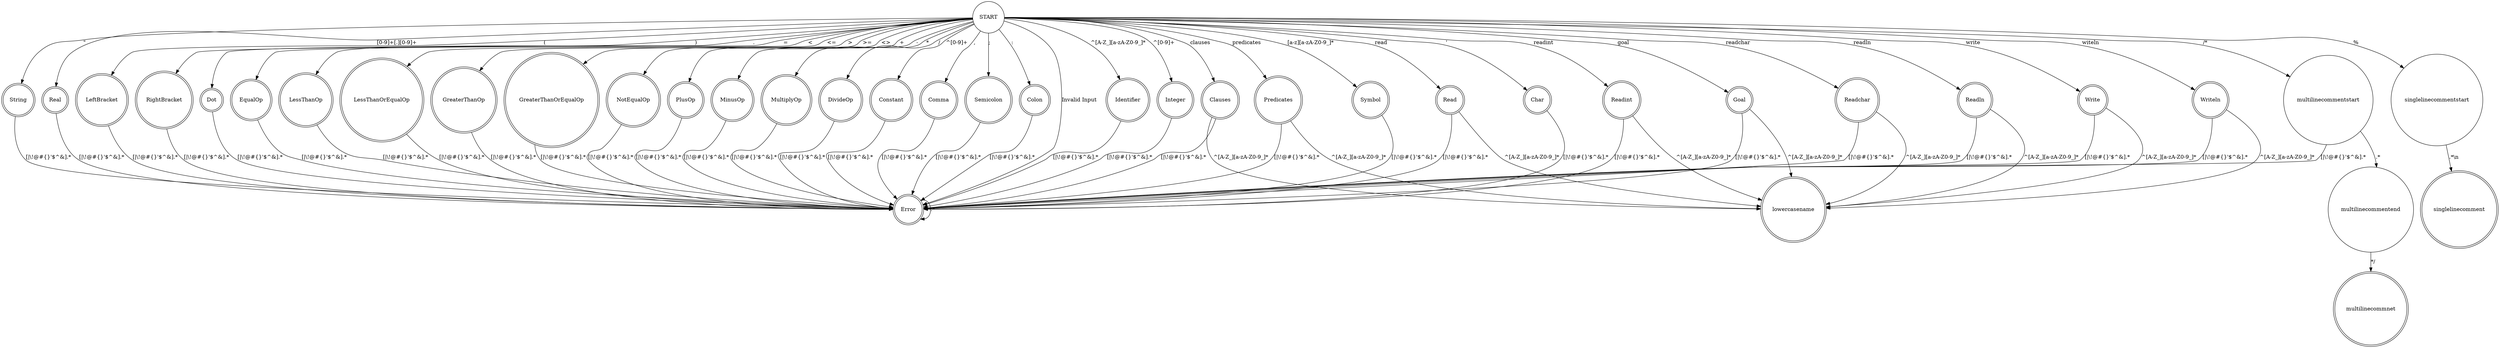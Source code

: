 digraph DFA {
    node [shape=doublecircle]; Error Predicates lowercasename Clauses Goal Identifier Integer Symbol Char String Real singlelinecomment multilinecommnet LeftBracket RightBracket Dot EqualOp LessThanOp LessThanOrEqualOp GreaterThanOp GreaterThanOrEqualOp NotEqualOp PlusOp MinusOp MultiplyOp DivideOp Constant Comma Semicolon Colon Read Readint Readchar Readln Write Writeln;
    node [shape=circle]; START Error;


    ######################  ReservedWords  ######################
    //Predicates
    START -> Predicates [label="predicates"];
    Predicates -> lowercasename [label="^[A-Z_][a-zA-Z0-9_]*"]
    Predicates -> Error [label="[|\\!@#{}'$^&].*"]

    //Clauses
    START -> Clauses [label="clauses"];
    Clauses -> lowercasename [label="^[A-Z_][a-zA-Z0-9_]*"]
    Clauses -> Error [label="[|\\!@#{}'$^&].*"]

    //Goal
    START -> Goal [label="goal"];
    Goal -> lowercasename[label="^[A-Z_][a-zA-Z0-9_]*"]
    Goal -> Error [label="[|\\!@#{}'$^&].*"]

    //Write
    START -> Write [label="write"];
    Write -> lowercasename[label="^[A-Z_][a-zA-Z0-9_]*"]
    Write -> Error [label="[|\\!@#{}'$^&].*"]

    //Read
    START -> Read [label="read"];
    Read -> lowercasename[label="^[A-Z_][a-zA-Z0-9_]*"]
    Read -> Error [label="[|\\!@#{}'$^&].*"]


    //Readint
    START -> Readint [label="readint"];
    Readint -> lowercasename[label="^[A-Z_][a-zA-Z0-9_]*"]
    Readint -> Error [label="[|\\!@#{}'$^&].*"]



    //Readchar
    START -> Readchar [label="readchar"];
    Readchar -> lowercasename[label="^[A-Z_][a-zA-Z0-9_]*"]
    Readchar -> Error [label="[|\\!@#{}'$^&].*"]

    // Readln
    START -> Readln [label="readln"];
    Readln -> lowercasename[label="^[A-Z_][a-zA-Z0-9_]*"]
    Readln -> Error [label="[|\\!@#{}'$^&].*"]

    // Writeln
    START -> Writeln [label="witeln"];
    Writeln -> lowercasename[label="^[A-Z_][a-zA-Z0-9_]*"]
    Writeln -> Error [label="[|\\!@#{}'$^&].*"]

######################  Opereators  ######################

    //+
    START -> PlusOp [label="+"];
    PlusOp -> Error [label="[|\\!@#{}'$^&].*"]

    //-
    START -> MinusOp [label="-"];
    MinusOp -> Error [label="[|\\!@#{}'$^&].*"]

    //*
    START -> MultiplyOp [label="*"];
    MultiplyOp -> Error [label="[|\\!@#{}'$^&].*"]

    ///
    START -> DivideOp [label="/"];
    DivideOp -> Error [label="[|\\!@#{}'$^&].*"]

    //=
    START -> EqualOp [label="="];
    EqualOp -> Error [label="[|\\!@#{}'$^&].*"]

    //<
    START -> LessThanOp [label="<"];
    LessThanOp -> Error [label="[|\\!@#{}'$^&].*"]

    //<=
    START -> LessThanOrEqualOp [label="<="];
    LessThanOrEqualOp -> Error [label="[|\\!@#{}'$^&].*"]

    //>
    START -> GreaterThanOp [label=">"];
    GreaterThanOp -> Error [label="[|\\!@#{}'$^&].*"]

    //>=
    START -> GreaterThanOrEqualOp [label=">="];
    GreaterThanOrEqualOp -> Error [label="[|\\!@#{}'$^&].*"]

    //<>
    START -> NotEqualOp [label="<>"];
    NotEqualOp -> Error [label="[|\\!@#{}'$^&].*"]

    //.
    START -> Dot [label="."];
    Dot -> Error [label="[|\\!@#{}'$^&].*"]

    //,
    START -> Comma [label=","]
    Comma -> Error [label="[|\\!@#{}'$^&].*"]

    //;
    START -> Semicolon [label=";"]
    Semicolon -> Error [label="[|\\!@#{}'$^&].*"]

    //:
    START -> Colon [label=":"]
    Colon -> Error [label="[|\\!@#{}'$^&].*"]

    //(
    START -> LeftBracket [label="("]
    LeftBracket -> Error [label="[|\\!@#{}'$^&].*"]

    //)
    START -> RightBracket [label=")"]
    RightBracket -> Error [label="[|\\!@#{}'$^&].*"]

    ///*
    START -> multilinecommentstart[label="/*"]
    multilinecommentstart -> Error [label="[|\\!@#{}'$^&].*"]

    //%
    START -> singlelinecommentstart[label="%"]

    singlelinecommentstart -> singlelinecomment[label=".*\\n"]

    multilinecommentstart -> multilinecommentend[label=".*"]

    multilinecommentend -> multilinecommnet [label="*/"]
    
    //TODO
    // START -> doublequotes [label='"']
    // START -> assignment_operator [label=":-"]
    // START -> newline [label="\n"]

    START -> Identifier [label="^[A-Z_][a-zA-Z0-9_]*"];
    Identifier -> Error [label="[|\\!@#{}'$^&].*"]

    START -> Integer [label="^[0-9]+"];
    Integer -> Error [label="[|\\!@#{}'$^&].*"]

    START -> Symbol [label="[a-z][a-zA-Z0-9_]*"];
    Symbol -> Error [label="[|\\!@#{}'$^&].*"]

    START -> Char [label="'"];
    Char -> Error [label="[|\\!@#{}'$^&].*"]

    START -> String [label="\""];
    String -> Error [label="[|\\!@#{}'$^&].*"]

    START -> Real [label="[0-9]+[.][0-9]+"];
    Real -> Error [label="[|\\!@#{}'$^&].*"]

    START -> Constant [label="^[0-9]+"]
    Constant -> Error [label="[|\\!@#{}'$^&].*"]
    

    // Predicates -> Dot [label="."];
    // Clauses -> Dot [label="."];
    // Goal -> Dot [label="."];

    // Identifier -> LeftBracket [label="("];
    // Integer -> LeftBracket [label="("];
    // Symbol -> LeftBracket [label="("];
    // Char -> LeftBracket [label="("];
    // String -> LeftBracket [label="("];
    // Real -> LeftBracket [label="("];

    // LeftBracket -> RightBracket [label=")"];
    // Comma -> Identifier [label="[A-Z_][a-zA-Z0-9_]*"];
    // Comma -> Integer [label="[0-9]+"];
    // Comma -> Symbol [label="[a-z][a-zA-Z0-9_]*"];
    // Comma -> Char [label="'"];
    // Comma -> String [label="\""];
    // Comma -> Real [label="[0-9]+[.][0-9]+"];

    // Identifier -> Comma [label=","];
    // Integer -> Comma [label=","];
    // Symbol -> Comma [label=","];
    // Char -> Comma [label=","];
    // String -> Comma [label=","];
    // Real -> Comma [label=","];

    // Comma -> RightParenthesis [label=")"];
    // Semicolon -> Identifier [label="[A-Z_][a-zA-Z0-9_]*"];
    // Semicolon -> Integer [label="[0-9]+"];
    // Semicolon -> Symbol [label="[a-z][a-zA-Z0-9_]*"];
    // Semicolon -> Char [label="'"];
    // Semicolon -> String [label="\""];
    // Semicolon -> Real [label="[0-9]+[.][0-9]+"];

    // Identifier -> Semicolon [label=";"];
    // Integer -> Semicolon [label=";"];
    // Symbol -> Semicolon [label=";"];
    // Char -> Semicolon [label=";"];
    // String -> Semicolon [label=";"];
    // Real -> Semicolon [label=";"];

    // Semicolon -> Identifier [label="[A-Z_][a-zA-Z0-9_]*"];
    // Semicolon -> Integer [label="[0-9]+"];
    // Semicolon -> Symbol [label="[a-z][a-zA-Z0-9_]*"];
    // Semicolon -> Char [label="'"];
    // Semicolon -> String [label="\""];
    // Semicolon -> Real [label="[0-9]+[.][0-9]+"];

    // Read -> Identifier [label="[A-Z_][a-zA-Z0-9_]*"];
    // Readln -> Identifier [label="[A-Z_][a-zA-Z0-9_]*"];
    // Write -> Identifier [label="[A-Z_][a-zA-Z0-9_]*"];
    // Writeln -> Identifier [label="[A-Z_][a-zA-Z0-9_]*"];

    // START -> Comment [label="%"];
    // Comment -> Comment [label=".*\\n"];
    // Comment -> START [label="\\n"];

    // START -> Comment [label="/*"];
    // Comment -> Comment [label=".*\\*/"];
    // Comment -> START [label="\\*/"];
    

//Error
    START -> Error [label="Invalid Input"];
    Error -> Error [label=".*"];
}
